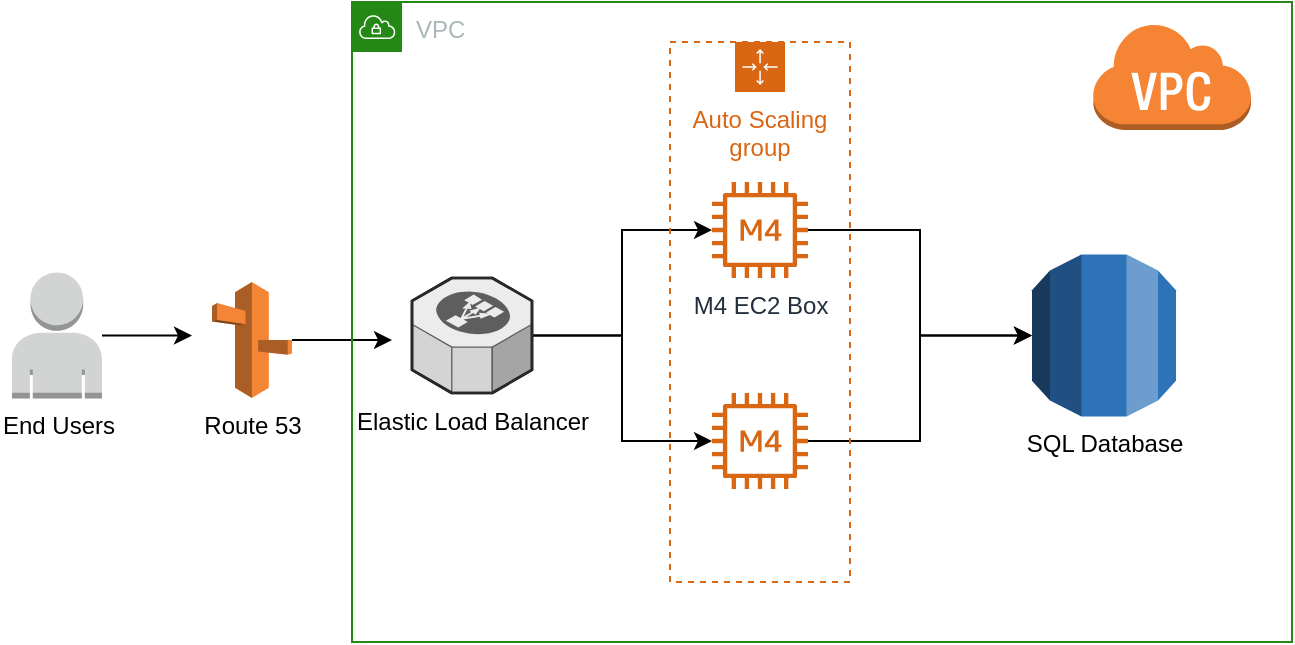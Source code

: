 <mxfile version="14.3.2" type="github"><diagram id="27t_GoYFYqgXaB51zjoW" name="Page-1"><mxGraphModel dx="920" dy="552" grid="1" gridSize="10" guides="1" tooltips="1" connect="1" arrows="1" fold="1" page="1" pageScale="1" pageWidth="827" pageHeight="1169" math="0" shadow="0"><root><mxCell id="0"/><mxCell id="1" parent="0"/><mxCell id="OsalqvEquv8WI5_g5YYb-12" style="edgeStyle=orthogonalEdgeStyle;rounded=0;orthogonalLoop=1;jettySize=auto;html=1;entryX=0;entryY=0.5;entryDx=0;entryDy=0;entryPerimeter=0;" edge="1" parent="1" source="OsalqvEquv8WI5_g5YYb-1" target="OsalqvEquv8WI5_g5YYb-11"><mxGeometry relative="1" as="geometry"/></mxCell><mxCell id="OsalqvEquv8WI5_g5YYb-1" value="M4 EC2 Box" style="outlineConnect=0;fontColor=#232F3E;gradientColor=none;fillColor=#D86613;strokeColor=none;dashed=0;verticalLabelPosition=bottom;verticalAlign=top;align=center;html=1;fontSize=12;fontStyle=0;aspect=fixed;pointerEvents=1;shape=mxgraph.aws4.m4_instance;" vertex="1" parent="1"><mxGeometry x="380" y="150" width="48" height="48" as="geometry"/></mxCell><mxCell id="OsalqvEquv8WI5_g5YYb-13" style="edgeStyle=orthogonalEdgeStyle;rounded=0;orthogonalLoop=1;jettySize=auto;html=1;entryX=0;entryY=0.5;entryDx=0;entryDy=0;entryPerimeter=0;" edge="1" parent="1" source="OsalqvEquv8WI5_g5YYb-2" target="OsalqvEquv8WI5_g5YYb-11"><mxGeometry relative="1" as="geometry"/></mxCell><mxCell id="OsalqvEquv8WI5_g5YYb-2" value="" style="outlineConnect=0;fontColor=#232F3E;gradientColor=none;fillColor=#D86613;strokeColor=none;dashed=0;verticalLabelPosition=bottom;verticalAlign=top;align=center;html=1;fontSize=12;fontStyle=0;aspect=fixed;pointerEvents=1;shape=mxgraph.aws4.m4_instance;" vertex="1" parent="1"><mxGeometry x="380" y="255.5" width="48" height="48" as="geometry"/></mxCell><mxCell id="OsalqvEquv8WI5_g5YYb-4" style="edgeStyle=orthogonalEdgeStyle;rounded=0;orthogonalLoop=1;jettySize=auto;html=1;" edge="1" parent="1" source="OsalqvEquv8WI5_g5YYb-3" target="OsalqvEquv8WI5_g5YYb-1"><mxGeometry relative="1" as="geometry"/></mxCell><mxCell id="OsalqvEquv8WI5_g5YYb-6" style="edgeStyle=orthogonalEdgeStyle;rounded=0;orthogonalLoop=1;jettySize=auto;html=1;" edge="1" parent="1" source="OsalqvEquv8WI5_g5YYb-3" target="OsalqvEquv8WI5_g5YYb-2"><mxGeometry relative="1" as="geometry"/></mxCell><mxCell id="OsalqvEquv8WI5_g5YYb-3" value="Elastic Load Balancer" style="verticalLabelPosition=bottom;html=1;verticalAlign=top;strokeWidth=1;align=center;outlineConnect=0;dashed=0;outlineConnect=0;shape=mxgraph.aws3d.elasticLoadBalancing;fillColor=#ECECEC;strokeColor=#5E5E5E;aspect=fixed;" vertex="1" parent="1"><mxGeometry x="230" y="198" width="60" height="57.5" as="geometry"/></mxCell><mxCell id="OsalqvEquv8WI5_g5YYb-10" style="edgeStyle=orthogonalEdgeStyle;rounded=0;orthogonalLoop=1;jettySize=auto;html=1;" edge="1" parent="1" source="OsalqvEquv8WI5_g5YYb-8"><mxGeometry relative="1" as="geometry"><mxPoint x="220" y="229" as="targetPoint"/></mxGeometry></mxCell><mxCell id="OsalqvEquv8WI5_g5YYb-8" value="Route 53" style="outlineConnect=0;dashed=0;verticalLabelPosition=bottom;verticalAlign=top;align=center;html=1;shape=mxgraph.aws3.route_53;fillColor=#F58536;gradientColor=none;" vertex="1" parent="1"><mxGeometry x="130" y="200" width="40" height="58" as="geometry"/></mxCell><object label="SQL Database" id="OsalqvEquv8WI5_g5YYb-11"><mxCell style="outlineConnect=0;dashed=0;verticalLabelPosition=bottom;verticalAlign=top;align=center;html=1;shape=mxgraph.aws3.rds;fillColor=#2E73B8;gradientColor=none;" vertex="1" parent="1"><mxGeometry x="540" y="186.25" width="72" height="81" as="geometry"/></mxCell></object><mxCell id="OsalqvEquv8WI5_g5YYb-14" value="VPC" style="points=[[0,0],[0.25,0],[0.5,0],[0.75,0],[1,0],[1,0.25],[1,0.5],[1,0.75],[1,1],[0.75,1],[0.5,1],[0.25,1],[0,1],[0,0.75],[0,0.5],[0,0.25]];outlineConnect=0;gradientColor=none;html=1;whiteSpace=wrap;fontSize=12;fontStyle=0;shape=mxgraph.aws4.group;grIcon=mxgraph.aws4.group_vpc;strokeColor=#248814;fillColor=none;verticalAlign=top;align=left;spacingLeft=30;fontColor=#AAB7B8;dashed=0;" vertex="1" parent="1"><mxGeometry x="200" y="60" width="470" height="320" as="geometry"/></mxCell><mxCell id="OsalqvEquv8WI5_g5YYb-15" value="" style="outlineConnect=0;dashed=0;verticalLabelPosition=bottom;verticalAlign=top;align=center;html=1;shape=mxgraph.aws3.virtual_private_cloud;fillColor=#F58534;gradientColor=none;" vertex="1" parent="1"><mxGeometry x="570" y="70" width="79.5" height="54" as="geometry"/></mxCell><mxCell id="OsalqvEquv8WI5_g5YYb-18" value="Auto Scaling group" style="points=[[0,0],[0.25,0],[0.5,0],[0.75,0],[1,0],[1,0.25],[1,0.5],[1,0.75],[1,1],[0.75,1],[0.5,1],[0.25,1],[0,1],[0,0.75],[0,0.5],[0,0.25]];outlineConnect=0;gradientColor=none;html=1;whiteSpace=wrap;fontSize=12;fontStyle=0;shape=mxgraph.aws4.groupCenter;grIcon=mxgraph.aws4.group_auto_scaling_group;grStroke=1;strokeColor=#D86613;fillColor=none;verticalAlign=top;align=center;fontColor=#D86613;dashed=1;spacingTop=25;" vertex="1" parent="1"><mxGeometry x="359" y="80" width="90" height="270" as="geometry"/></mxCell><mxCell id="OsalqvEquv8WI5_g5YYb-20" style="edgeStyle=orthogonalEdgeStyle;rounded=0;orthogonalLoop=1;jettySize=auto;html=1;" edge="1" parent="1" source="OsalqvEquv8WI5_g5YYb-19"><mxGeometry relative="1" as="geometry"><mxPoint x="120" y="226.75" as="targetPoint"/></mxGeometry></mxCell><mxCell id="OsalqvEquv8WI5_g5YYb-19" value="End Users" style="outlineConnect=0;dashed=0;verticalLabelPosition=bottom;verticalAlign=top;align=center;html=1;shape=mxgraph.aws3.user;fillColor=#D2D3D3;gradientColor=none;" vertex="1" parent="1"><mxGeometry x="30" y="195.25" width="45" height="63" as="geometry"/></mxCell></root></mxGraphModel></diagram></mxfile>